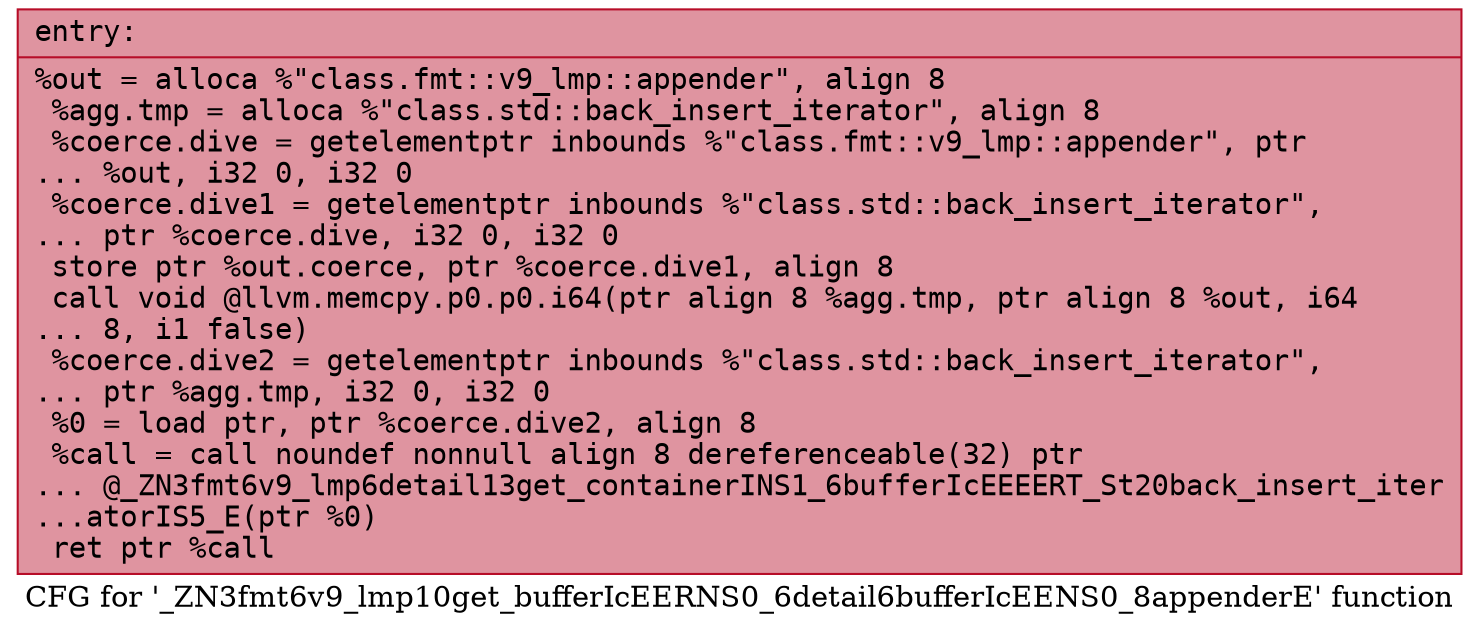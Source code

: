 digraph "CFG for '_ZN3fmt6v9_lmp10get_bufferIcEERNS0_6detail6bufferIcEENS0_8appenderE' function" {
	label="CFG for '_ZN3fmt6v9_lmp10get_bufferIcEERNS0_6detail6bufferIcEENS0_8appenderE' function";

	Node0x55fec3710140 [shape=record,color="#b70d28ff", style=filled, fillcolor="#b70d2870" fontname="Courier",label="{entry:\l|  %out = alloca %\"class.fmt::v9_lmp::appender\", align 8\l  %agg.tmp = alloca %\"class.std::back_insert_iterator\", align 8\l  %coerce.dive = getelementptr inbounds %\"class.fmt::v9_lmp::appender\", ptr\l... %out, i32 0, i32 0\l  %coerce.dive1 = getelementptr inbounds %\"class.std::back_insert_iterator\",\l... ptr %coerce.dive, i32 0, i32 0\l  store ptr %out.coerce, ptr %coerce.dive1, align 8\l  call void @llvm.memcpy.p0.p0.i64(ptr align 8 %agg.tmp, ptr align 8 %out, i64\l... 8, i1 false)\l  %coerce.dive2 = getelementptr inbounds %\"class.std::back_insert_iterator\",\l... ptr %agg.tmp, i32 0, i32 0\l  %0 = load ptr, ptr %coerce.dive2, align 8\l  %call = call noundef nonnull align 8 dereferenceable(32) ptr\l... @_ZN3fmt6v9_lmp6detail13get_containerINS1_6bufferIcEEEERT_St20back_insert_iter\l...atorIS5_E(ptr %0)\l  ret ptr %call\l}"];
}
